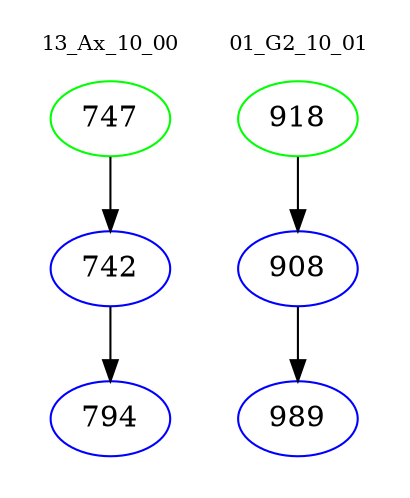 digraph{
subgraph cluster_0 {
color = white
label = "13_Ax_10_00";
fontsize=10;
T0_747 [label="747", color="green"]
T0_747 -> T0_742 [color="black"]
T0_742 [label="742", color="blue"]
T0_742 -> T0_794 [color="black"]
T0_794 [label="794", color="blue"]
}
subgraph cluster_1 {
color = white
label = "01_G2_10_01";
fontsize=10;
T1_918 [label="918", color="green"]
T1_918 -> T1_908 [color="black"]
T1_908 [label="908", color="blue"]
T1_908 -> T1_989 [color="black"]
T1_989 [label="989", color="blue"]
}
}
